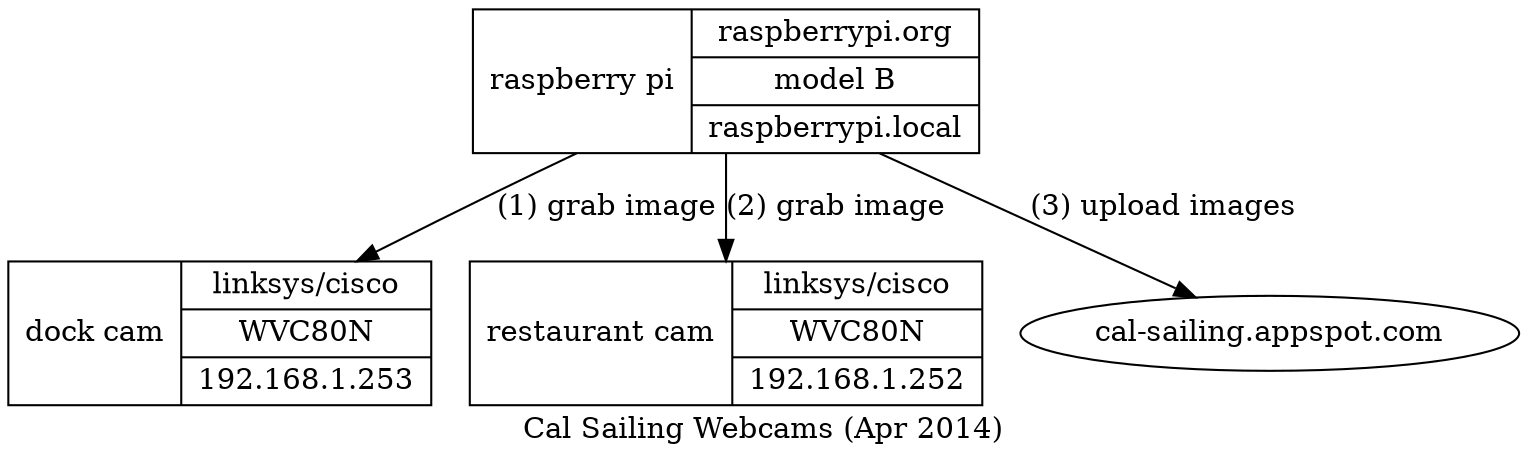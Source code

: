 digraph rendle {
	"dock" [
       label = "dock cam | { linksys/cisco | WVC80N | 192.168.1.253 }"
       shape = "record"
     ];
	"restaurant" [
	   label = "restaurant cam | { linksys/cisco | WVC80N | 192.168.1.252 }"
	   shape = "record"
	];
    "raspberry" [
		label = "raspberry pi | { raspberrypi.org | model B | raspberrypi.local }"
		shape = "record"
	]
	"raspberry"->"dock"[label="(1) grab image"]
	"raspberry"->"restaurant"[label="(2) grab image"]
	"raspberry"->"cal-sailing.appspot.com"[label="(3) upload images"]
    label="Cal Sailing Webcams (Apr 2014)";
}
